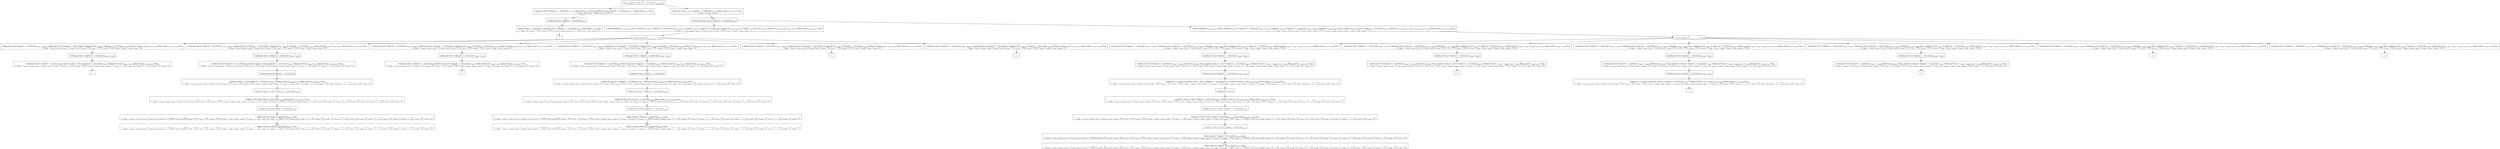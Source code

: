 digraph {
    graph [rankdir=TB
          ,bgcolor=transparent];
    node [shape=box
         ,fillcolor=white
         ,style=filled];
    0 [label=<O <BR/> Memo check (C Triple [0 : 1 : [2] [3] []]) v<SUB>1083</SUB> Trueo>];
    1 [label=<C <BR/> Unfold get One (C Triple [0 : 1 : [2] [3] []]) v<SUB>1111</SUB>, Unfold isNil v<SUB>1111</SUB> Trueo, Unfold get Two (C Triple [0 : 1 : [2] [3] []]) v<SUB>1112</SUB>, Unfold isNil v<SUB>1112</SUB> Trueo <BR/>  [ v<SUB>1083</SUB> &rarr; [], v<SUB>1109</SUB> &rarr; Trueo, v<SUB>1110</SUB> &rarr; Trueo ] >];
    2 [label=<C <BR/> Unfold one_step v<SUB>1113</SUB> (C Triple [0 : 1 : [2] [3] []]) v<SUB>1115</SUB>, Memo check v<SUB>1115</SUB> v<SUB>1114</SUB> Trueo <BR/>  [ v<SUB>1083</SUB> &rarr; v<SUB>1113</SUB> : v<SUB>1114</SUB> ] >];
    3 [label=<O <BR/> Unfold get One (C Triple [0 : 1 : [2] [3] []]) v<SUB>1111</SUB>>];
    4 [label=<C <BR/> Unfold isNil (0 : 1 : [2]) Trueo, Unfold get Two (C Triple [0 : 1 : [2] [3] []]) v<SUB>1112</SUB>, Unfold isNil v<SUB>1112</SUB> Trueo <BR/>  [ v<SUB>1083</SUB> &rarr; [], v<SUB>1109</SUB> &rarr; Trueo, v<SUB>1110</SUB> &rarr; Trueo, v<SUB>1111</SUB> &rarr; v<SUB>1116</SUB>, v<SUB>1116</SUB> &rarr; 0 : 1 : [2], v<SUB>1117</SUB> &rarr; [3], v<SUB>1118</SUB> &rarr; [] ] >];
    5 [label=<_|_>];
    6 [label=<O <BR/> Unfold one_step v<SUB>1113</SUB> (C Triple [0 : 1 : [2] [3] []]) v<SUB>1115</SUB>>];
    7 [label=<C <BR/> Unfold notEqStick v<SUB>1116</SUB> v<SUB>1117</SUB> Trueo, Unfold get v<SUB>1116</SUB> (C Triple [0 : 1 : [2] [3] []]) (v<SUB>1120</SUB> : v<SUB>1121</SUB>), Unfold get v<SUB>1117</SUB> (C Triple [0 : 1 : [2] [3] []]) [], Unfold set v<SUB>1116</SUB> v<SUB>1121</SUB> (C Triple [0 : 1 : [2] [3] []]) v<SUB>1123</SUB>, Unfold set v<SUB>1117</SUB> [v<SUB>1120</SUB>] v<SUB>1123</SUB> v<SUB>1115</SUB>, Memo check v<SUB>1115</SUB> v<SUB>1114</SUB> Trueo <BR/>  [ v<SUB>1083</SUB> &rarr; v<SUB>1113</SUB> : v<SUB>1114</SUB>, v<SUB>1113</SUB> &rarr; (v<SUB>1116</SUB>, v<SUB>1117</SUB>), v<SUB>1118</SUB> &rarr; Trueo, v<SUB>1119</SUB> &rarr; v<SUB>1120</SUB> : v<SUB>1121</SUB>, v<SUB>1122</SUB> &rarr; [] ] >];
    8 [label=<C <BR/> Unfold notEqStick v<SUB>1116</SUB> v<SUB>1117</SUB> Trueo, Unfold get v<SUB>1116</SUB> (C Triple [0 : 1 : [2] [3] []]) (v<SUB>1120</SUB> : v<SUB>1121</SUB>), Unfold get v<SUB>1117</SUB> (C Triple [0 : 1 : [2] [3] []]) (v<SUB>1124</SUB> : v<SUB>1125</SUB>), Unfold less v<SUB>1120</SUB> v<SUB>1124</SUB> Trueo, Unfold set v<SUB>1116</SUB> v<SUB>1121</SUB> (C Triple [0 : 1 : [2] [3] []]) v<SUB>1127</SUB>, Unfold set v<SUB>1117</SUB> (v<SUB>1120</SUB> : v<SUB>1124</SUB> : v<SUB>1125</SUB>) v<SUB>1127</SUB> v<SUB>1115</SUB>, Memo check v<SUB>1115</SUB> v<SUB>1114</SUB> Trueo <BR/>  [ v<SUB>1083</SUB> &rarr; v<SUB>1113</SUB> : v<SUB>1114</SUB>, v<SUB>1113</SUB> &rarr; (v<SUB>1116</SUB>, v<SUB>1117</SUB>), v<SUB>1118</SUB> &rarr; Trueo, v<SUB>1119</SUB> &rarr; v<SUB>1120</SUB> : v<SUB>1121</SUB>, v<SUB>1122</SUB> &rarr; v<SUB>1124</SUB> : v<SUB>1125</SUB>, v<SUB>1126</SUB> &rarr; Trueo ] >];
    9 [label=<O <BR/> Unfold notEqStick v<SUB>1116</SUB> v<SUB>1117</SUB> Trueo>];
    10 [label=<C <BR/> Unfold get One (C Triple [0 : 1 : [2] [3] []]) (v<SUB>1120</SUB> : v<SUB>1121</SUB>), Unfold get Two (C Triple [0 : 1 : [2] [3] []]) [], Unfold set One v<SUB>1121</SUB> (C Triple [0 : 1 : [2] [3] []]) v<SUB>1123</SUB>, Unfold set Two [v<SUB>1120</SUB>] v<SUB>1123</SUB> v<SUB>1115</SUB>, Memo check v<SUB>1115</SUB> v<SUB>1114</SUB> Trueo <BR/>  [ v<SUB>1083</SUB> &rarr; v<SUB>1113</SUB> : v<SUB>1114</SUB>, v<SUB>1113</SUB> &rarr; (v<SUB>1116</SUB>, v<SUB>1117</SUB>), v<SUB>1116</SUB> &rarr; One, v<SUB>1117</SUB> &rarr; Two, v<SUB>1118</SUB> &rarr; Trueo, v<SUB>1119</SUB> &rarr; v<SUB>1120</SUB> : v<SUB>1121</SUB>, v<SUB>1122</SUB> &rarr; [] ] >];
    11 [label=<C <BR/> Unfold get One (C Triple [0 : 1 : [2] [3] []]) (v<SUB>1120</SUB> : v<SUB>1121</SUB>), Unfold get Thr (C Triple [0 : 1 : [2] [3] []]) [], Unfold set One v<SUB>1121</SUB> (C Triple [0 : 1 : [2] [3] []]) v<SUB>1123</SUB>, Unfold set Thr [v<SUB>1120</SUB>] v<SUB>1123</SUB> v<SUB>1115</SUB>, Memo check v<SUB>1115</SUB> v<SUB>1114</SUB> Trueo <BR/>  [ v<SUB>1083</SUB> &rarr; v<SUB>1113</SUB> : v<SUB>1114</SUB>, v<SUB>1113</SUB> &rarr; (v<SUB>1116</SUB>, v<SUB>1117</SUB>), v<SUB>1116</SUB> &rarr; One, v<SUB>1117</SUB> &rarr; Thr, v<SUB>1118</SUB> &rarr; Trueo, v<SUB>1119</SUB> &rarr; v<SUB>1120</SUB> : v<SUB>1121</SUB>, v<SUB>1122</SUB> &rarr; [] ] >];
    12 [label=<C <BR/> Unfold get Two (C Triple [0 : 1 : [2] [3] []]) (v<SUB>1120</SUB> : v<SUB>1121</SUB>), Unfold get One (C Triple [0 : 1 : [2] [3] []]) [], Unfold set Two v<SUB>1121</SUB> (C Triple [0 : 1 : [2] [3] []]) v<SUB>1123</SUB>, Unfold set One [v<SUB>1120</SUB>] v<SUB>1123</SUB> v<SUB>1115</SUB>, Memo check v<SUB>1115</SUB> v<SUB>1114</SUB> Trueo <BR/>  [ v<SUB>1083</SUB> &rarr; v<SUB>1113</SUB> : v<SUB>1114</SUB>, v<SUB>1113</SUB> &rarr; (v<SUB>1116</SUB>, v<SUB>1117</SUB>), v<SUB>1116</SUB> &rarr; Two, v<SUB>1117</SUB> &rarr; One, v<SUB>1118</SUB> &rarr; Trueo, v<SUB>1119</SUB> &rarr; v<SUB>1120</SUB> : v<SUB>1121</SUB>, v<SUB>1122</SUB> &rarr; [] ] >];
    13 [label=<C <BR/> Unfold get Two (C Triple [0 : 1 : [2] [3] []]) (v<SUB>1120</SUB> : v<SUB>1121</SUB>), Unfold get Thr (C Triple [0 : 1 : [2] [3] []]) [], Unfold set Two v<SUB>1121</SUB> (C Triple [0 : 1 : [2] [3] []]) v<SUB>1123</SUB>, Unfold set Thr [v<SUB>1120</SUB>] v<SUB>1123</SUB> v<SUB>1115</SUB>, Memo check v<SUB>1115</SUB> v<SUB>1114</SUB> Trueo <BR/>  [ v<SUB>1083</SUB> &rarr; v<SUB>1113</SUB> : v<SUB>1114</SUB>, v<SUB>1113</SUB> &rarr; (v<SUB>1116</SUB>, v<SUB>1117</SUB>), v<SUB>1116</SUB> &rarr; Two, v<SUB>1117</SUB> &rarr; Thr, v<SUB>1118</SUB> &rarr; Trueo, v<SUB>1119</SUB> &rarr; v<SUB>1120</SUB> : v<SUB>1121</SUB>, v<SUB>1122</SUB> &rarr; [] ] >];
    14 [label=<C <BR/> Unfold get Thr (C Triple [0 : 1 : [2] [3] []]) (v<SUB>1120</SUB> : v<SUB>1121</SUB>), Unfold get One (C Triple [0 : 1 : [2] [3] []]) [], Unfold set Thr v<SUB>1121</SUB> (C Triple [0 : 1 : [2] [3] []]) v<SUB>1123</SUB>, Unfold set One [v<SUB>1120</SUB>] v<SUB>1123</SUB> v<SUB>1115</SUB>, Memo check v<SUB>1115</SUB> v<SUB>1114</SUB> Trueo <BR/>  [ v<SUB>1083</SUB> &rarr; v<SUB>1113</SUB> : v<SUB>1114</SUB>, v<SUB>1113</SUB> &rarr; (v<SUB>1116</SUB>, v<SUB>1117</SUB>), v<SUB>1116</SUB> &rarr; Thr, v<SUB>1117</SUB> &rarr; One, v<SUB>1118</SUB> &rarr; Trueo, v<SUB>1119</SUB> &rarr; v<SUB>1120</SUB> : v<SUB>1121</SUB>, v<SUB>1122</SUB> &rarr; [] ] >];
    15 [label=<C <BR/> Unfold get Thr (C Triple [0 : 1 : [2] [3] []]) (v<SUB>1120</SUB> : v<SUB>1121</SUB>), Unfold get Two (C Triple [0 : 1 : [2] [3] []]) [], Unfold set Thr v<SUB>1121</SUB> (C Triple [0 : 1 : [2] [3] []]) v<SUB>1123</SUB>, Unfold set Two [v<SUB>1120</SUB>] v<SUB>1123</SUB> v<SUB>1115</SUB>, Memo check v<SUB>1115</SUB> v<SUB>1114</SUB> Trueo <BR/>  [ v<SUB>1083</SUB> &rarr; v<SUB>1113</SUB> : v<SUB>1114</SUB>, v<SUB>1113</SUB> &rarr; (v<SUB>1116</SUB>, v<SUB>1117</SUB>), v<SUB>1116</SUB> &rarr; Thr, v<SUB>1117</SUB> &rarr; Two, v<SUB>1118</SUB> &rarr; Trueo, v<SUB>1119</SUB> &rarr; v<SUB>1120</SUB> : v<SUB>1121</SUB>, v<SUB>1122</SUB> &rarr; [] ] >];
    16 [label=<O <BR/> Unfold get One (C Triple [0 : 1 : [2] [3] []]) (v<SUB>1120</SUB> : v<SUB>1121</SUB>)>];
    17 [label=<C <BR/> Unfold get Two (C Triple [0 : 1 : [2] [3] []]) [], Unfold set One (1 : [2]) (C Triple [0 : 1 : [2] [3] []]) v<SUB>1123</SUB>, Unfold set Two [0] v<SUB>1123</SUB> v<SUB>1115</SUB>, Memo check v<SUB>1115</SUB> v<SUB>1114</SUB> Trueo <BR/>  [ v<SUB>1083</SUB> &rarr; v<SUB>1113</SUB> : v<SUB>1114</SUB>, v<SUB>1113</SUB> &rarr; (v<SUB>1116</SUB>, v<SUB>1117</SUB>), v<SUB>1116</SUB> &rarr; One, v<SUB>1117</SUB> &rarr; Two, v<SUB>1118</SUB> &rarr; Trueo, v<SUB>1119</SUB> &rarr; v<SUB>1120</SUB> : v<SUB>1121</SUB>, v<SUB>1120</SUB> &rarr; 0, v<SUB>1121</SUB> &rarr; 1 : [2], v<SUB>1122</SUB> &rarr; [], v<SUB>1128</SUB> &rarr; 0 : 1 : [2], v<SUB>1129</SUB> &rarr; [3], v<SUB>1130</SUB> &rarr; [] ] >];
    18 [label=<_|_>];
    19 [label=<O <BR/> Unfold get One (C Triple [0 : 1 : [2] [3] []]) (v<SUB>1120</SUB> : v<SUB>1121</SUB>)>];
    20 [label=<C <BR/> Unfold get Thr (C Triple [0 : 1 : [2] [3] []]) [], Unfold set One (1 : [2]) (C Triple [0 : 1 : [2] [3] []]) v<SUB>1123</SUB>, Unfold set Thr [0] v<SUB>1123</SUB> v<SUB>1115</SUB>, Memo check v<SUB>1115</SUB> v<SUB>1114</SUB> Trueo <BR/>  [ v<SUB>1083</SUB> &rarr; v<SUB>1113</SUB> : v<SUB>1114</SUB>, v<SUB>1113</SUB> &rarr; (v<SUB>1116</SUB>, v<SUB>1117</SUB>), v<SUB>1116</SUB> &rarr; One, v<SUB>1117</SUB> &rarr; Thr, v<SUB>1118</SUB> &rarr; Trueo, v<SUB>1119</SUB> &rarr; v<SUB>1120</SUB> : v<SUB>1121</SUB>, v<SUB>1120</SUB> &rarr; 0, v<SUB>1121</SUB> &rarr; 1 : [2], v<SUB>1122</SUB> &rarr; [], v<SUB>1128</SUB> &rarr; 0 : 1 : [2], v<SUB>1129</SUB> &rarr; [3], v<SUB>1130</SUB> &rarr; [] ] >];
    21 [label=<O <BR/> Unfold get Thr (C Triple [0 : 1 : [2] [3] []]) []>];
    22 [label=<C <BR/> Unfold set One (1 : [2]) (C Triple [0 : 1 : [2] [3] []]) v<SUB>1123</SUB>, Unfold set Thr [0] v<SUB>1123</SUB> v<SUB>1115</SUB>, Memo check v<SUB>1115</SUB> v<SUB>1114</SUB> Trueo <BR/>  [ v<SUB>1083</SUB> &rarr; v<SUB>1113</SUB> : v<SUB>1114</SUB>, v<SUB>1113</SUB> &rarr; (v<SUB>1116</SUB>, v<SUB>1117</SUB>), v<SUB>1116</SUB> &rarr; One, v<SUB>1117</SUB> &rarr; Thr, v<SUB>1118</SUB> &rarr; Trueo, v<SUB>1119</SUB> &rarr; v<SUB>1120</SUB> : v<SUB>1121</SUB>, v<SUB>1120</SUB> &rarr; 0, v<SUB>1121</SUB> &rarr; 1 : [2], v<SUB>1122</SUB> &rarr; [], v<SUB>1128</SUB> &rarr; 0 : 1 : [2], v<SUB>1129</SUB> &rarr; [3], v<SUB>1130</SUB> &rarr; [], v<SUB>1131</SUB> &rarr; 0 : 1 : [2], v<SUB>1132</SUB> &rarr; [3], v<SUB>1133</SUB> &rarr; [] ] >];
    23 [label=<O <BR/> Unfold set One (1 : [2]) (C Triple [0 : 1 : [2] [3] []]) v<SUB>1123</SUB>>];
    24 [label=<C <BR/> Unfold set Thr [0] (C Triple [1 : [2] [3] []]) v<SUB>1115</SUB>, Memo check v<SUB>1115</SUB> v<SUB>1114</SUB> Trueo <BR/>  [ v<SUB>1083</SUB> &rarr; v<SUB>1113</SUB> : v<SUB>1114</SUB>, v<SUB>1113</SUB> &rarr; (v<SUB>1116</SUB>, v<SUB>1117</SUB>), v<SUB>1116</SUB> &rarr; One, v<SUB>1117</SUB> &rarr; Thr, v<SUB>1118</SUB> &rarr; Trueo, v<SUB>1119</SUB> &rarr; v<SUB>1120</SUB> : v<SUB>1121</SUB>, v<SUB>1120</SUB> &rarr; 0, v<SUB>1121</SUB> &rarr; 1 : [2], v<SUB>1122</SUB> &rarr; [], v<SUB>1123</SUB> &rarr; C Triple [1 : [2] v<SUB>1135</SUB> v<SUB>1136</SUB>], v<SUB>1128</SUB> &rarr; 0 : 1 : [2], v<SUB>1129</SUB> &rarr; [3], v<SUB>1130</SUB> &rarr; [], v<SUB>1131</SUB> &rarr; 0 : 1 : [2], v<SUB>1132</SUB> &rarr; [3], v<SUB>1133</SUB> &rarr; [], v<SUB>1134</SUB> &rarr; 0 : 1 : [2], v<SUB>1135</SUB> &rarr; [3], v<SUB>1136</SUB> &rarr; [] ] >];
    25 [label=<O <BR/> Unfold set Thr [0] (C Triple [1 : [2] [3] []]) v<SUB>1115</SUB>>];
    26 [label=<C <BR/> Memo check (C Triple [1 : [2] [3] [0]]) v<SUB>1114</SUB> Trueo <BR/>  [ v<SUB>1083</SUB> &rarr; v<SUB>1113</SUB> : v<SUB>1114</SUB>, v<SUB>1113</SUB> &rarr; (v<SUB>1116</SUB>, v<SUB>1117</SUB>), v<SUB>1115</SUB> &rarr; C Triple [v<SUB>1137</SUB> v<SUB>1138</SUB> [0]], v<SUB>1116</SUB> &rarr; One, v<SUB>1117</SUB> &rarr; Thr, v<SUB>1118</SUB> &rarr; Trueo, v<SUB>1119</SUB> &rarr; v<SUB>1120</SUB> : v<SUB>1121</SUB>, v<SUB>1120</SUB> &rarr; 0, v<SUB>1121</SUB> &rarr; 1 : [2], v<SUB>1122</SUB> &rarr; [], v<SUB>1123</SUB> &rarr; C Triple [1 : [2] v<SUB>1135</SUB> v<SUB>1136</SUB>], v<SUB>1128</SUB> &rarr; 0 : 1 : [2], v<SUB>1129</SUB> &rarr; [3], v<SUB>1130</SUB> &rarr; [], v<SUB>1131</SUB> &rarr; 0 : 1 : [2], v<SUB>1132</SUB> &rarr; [3], v<SUB>1133</SUB> &rarr; [], v<SUB>1134</SUB> &rarr; 0 : 1 : [2], v<SUB>1135</SUB> &rarr; [3], v<SUB>1136</SUB> &rarr; [], v<SUB>1137</SUB> &rarr; 1 : [2], v<SUB>1138</SUB> &rarr; [3], v<SUB>1139</SUB> &rarr; [] ] >];
    27 [label=<Leaf <BR/> Memo check (C Triple [1 : [2] [3] [0]]) v<SUB>1114</SUB> Trueo <BR/>  [ v<SUB>1083</SUB> &rarr; v<SUB>1113</SUB> : v<SUB>1114</SUB>, v<SUB>1113</SUB> &rarr; (v<SUB>1116</SUB>, v<SUB>1117</SUB>), v<SUB>1115</SUB> &rarr; C Triple [v<SUB>1137</SUB> v<SUB>1138</SUB> [0]], v<SUB>1116</SUB> &rarr; One, v<SUB>1117</SUB> &rarr; Thr, v<SUB>1118</SUB> &rarr; Trueo, v<SUB>1119</SUB> &rarr; v<SUB>1120</SUB> : v<SUB>1121</SUB>, v<SUB>1120</SUB> &rarr; 0, v<SUB>1121</SUB> &rarr; 1 : [2], v<SUB>1122</SUB> &rarr; [], v<SUB>1123</SUB> &rarr; C Triple [1 : [2] v<SUB>1135</SUB> v<SUB>1136</SUB>], v<SUB>1128</SUB> &rarr; 0 : 1 : [2], v<SUB>1129</SUB> &rarr; [3], v<SUB>1130</SUB> &rarr; [], v<SUB>1131</SUB> &rarr; 0 : 1 : [2], v<SUB>1132</SUB> &rarr; [3], v<SUB>1133</SUB> &rarr; [], v<SUB>1134</SUB> &rarr; 0 : 1 : [2], v<SUB>1135</SUB> &rarr; [3], v<SUB>1136</SUB> &rarr; [], v<SUB>1137</SUB> &rarr; 1 : [2], v<SUB>1138</SUB> &rarr; [3], v<SUB>1139</SUB> &rarr; [] ] >];
    28 [label=<O <BR/> Unfold get Two (C Triple [0 : 1 : [2] [3] []]) (v<SUB>1120</SUB> : v<SUB>1121</SUB>)>];
    29 [label=<C <BR/> Unfold get One (C Triple [0 : 1 : [2] [3] []]) [], Unfold set Two [] (C Triple [0 : 1 : [2] [3] []]) v<SUB>1123</SUB>, Unfold set One [3] v<SUB>1123</SUB> v<SUB>1115</SUB>, Memo check v<SUB>1115</SUB> v<SUB>1114</SUB> Trueo <BR/>  [ v<SUB>1083</SUB> &rarr; v<SUB>1113</SUB> : v<SUB>1114</SUB>, v<SUB>1113</SUB> &rarr; (v<SUB>1116</SUB>, v<SUB>1117</SUB>), v<SUB>1116</SUB> &rarr; Two, v<SUB>1117</SUB> &rarr; One, v<SUB>1118</SUB> &rarr; Trueo, v<SUB>1119</SUB> &rarr; v<SUB>1120</SUB> : v<SUB>1121</SUB>, v<SUB>1120</SUB> &rarr; 3, v<SUB>1121</SUB> &rarr; [], v<SUB>1122</SUB> &rarr; [], v<SUB>1128</SUB> &rarr; 0 : 1 : [2], v<SUB>1129</SUB> &rarr; [3], v<SUB>1130</SUB> &rarr; [] ] >];
    30 [label=<_|_>];
    31 [label=<O <BR/> Unfold get Two (C Triple [0 : 1 : [2] [3] []]) (v<SUB>1120</SUB> : v<SUB>1121</SUB>)>];
    32 [label=<C <BR/> Unfold get Thr (C Triple [0 : 1 : [2] [3] []]) [], Unfold set Two [] (C Triple [0 : 1 : [2] [3] []]) v<SUB>1123</SUB>, Unfold set Thr [3] v<SUB>1123</SUB> v<SUB>1115</SUB>, Memo check v<SUB>1115</SUB> v<SUB>1114</SUB> Trueo <BR/>  [ v<SUB>1083</SUB> &rarr; v<SUB>1113</SUB> : v<SUB>1114</SUB>, v<SUB>1113</SUB> &rarr; (v<SUB>1116</SUB>, v<SUB>1117</SUB>), v<SUB>1116</SUB> &rarr; Two, v<SUB>1117</SUB> &rarr; Thr, v<SUB>1118</SUB> &rarr; Trueo, v<SUB>1119</SUB> &rarr; v<SUB>1120</SUB> : v<SUB>1121</SUB>, v<SUB>1120</SUB> &rarr; 3, v<SUB>1121</SUB> &rarr; [], v<SUB>1122</SUB> &rarr; [], v<SUB>1128</SUB> &rarr; 0 : 1 : [2], v<SUB>1129</SUB> &rarr; [3], v<SUB>1130</SUB> &rarr; [] ] >];
    33 [label=<O <BR/> Unfold get Thr (C Triple [0 : 1 : [2] [3] []]) []>];
    34 [label=<C <BR/> Unfold set Two [] (C Triple [0 : 1 : [2] [3] []]) v<SUB>1123</SUB>, Unfold set Thr [3] v<SUB>1123</SUB> v<SUB>1115</SUB>, Memo check v<SUB>1115</SUB> v<SUB>1114</SUB> Trueo <BR/>  [ v<SUB>1083</SUB> &rarr; v<SUB>1113</SUB> : v<SUB>1114</SUB>, v<SUB>1113</SUB> &rarr; (v<SUB>1116</SUB>, v<SUB>1117</SUB>), v<SUB>1116</SUB> &rarr; Two, v<SUB>1117</SUB> &rarr; Thr, v<SUB>1118</SUB> &rarr; Trueo, v<SUB>1119</SUB> &rarr; v<SUB>1120</SUB> : v<SUB>1121</SUB>, v<SUB>1120</SUB> &rarr; 3, v<SUB>1121</SUB> &rarr; [], v<SUB>1122</SUB> &rarr; [], v<SUB>1128</SUB> &rarr; 0 : 1 : [2], v<SUB>1129</SUB> &rarr; [3], v<SUB>1130</SUB> &rarr; [], v<SUB>1131</SUB> &rarr; 0 : 1 : [2], v<SUB>1132</SUB> &rarr; [3], v<SUB>1133</SUB> &rarr; [] ] >];
    35 [label=<O <BR/> Unfold set Two [] (C Triple [0 : 1 : [2] [3] []]) v<SUB>1123</SUB>>];
    36 [label=<C <BR/> Unfold set Thr [3] (C Triple [0 : 1 : [2] [] []]) v<SUB>1115</SUB>, Memo check v<SUB>1115</SUB> v<SUB>1114</SUB> Trueo <BR/>  [ v<SUB>1083</SUB> &rarr; v<SUB>1113</SUB> : v<SUB>1114</SUB>, v<SUB>1113</SUB> &rarr; (v<SUB>1116</SUB>, v<SUB>1117</SUB>), v<SUB>1116</SUB> &rarr; Two, v<SUB>1117</SUB> &rarr; Thr, v<SUB>1118</SUB> &rarr; Trueo, v<SUB>1119</SUB> &rarr; v<SUB>1120</SUB> : v<SUB>1121</SUB>, v<SUB>1120</SUB> &rarr; 3, v<SUB>1121</SUB> &rarr; [], v<SUB>1122</SUB> &rarr; [], v<SUB>1123</SUB> &rarr; C Triple [v<SUB>1134</SUB> [] v<SUB>1136</SUB>], v<SUB>1128</SUB> &rarr; 0 : 1 : [2], v<SUB>1129</SUB> &rarr; [3], v<SUB>1130</SUB> &rarr; [], v<SUB>1131</SUB> &rarr; 0 : 1 : [2], v<SUB>1132</SUB> &rarr; [3], v<SUB>1133</SUB> &rarr; [], v<SUB>1134</SUB> &rarr; 0 : 1 : [2], v<SUB>1135</SUB> &rarr; [3], v<SUB>1136</SUB> &rarr; [] ] >];
    37 [label=<O <BR/> Unfold set Thr [3] (C Triple [0 : 1 : [2] [] []]) v<SUB>1115</SUB>>];
    38 [label=<C <BR/> Memo check (C Triple [0 : 1 : [2] [] [3]]) v<SUB>1114</SUB> Trueo <BR/>  [ v<SUB>1083</SUB> &rarr; v<SUB>1113</SUB> : v<SUB>1114</SUB>, v<SUB>1113</SUB> &rarr; (v<SUB>1116</SUB>, v<SUB>1117</SUB>), v<SUB>1115</SUB> &rarr; C Triple [v<SUB>1137</SUB> v<SUB>1138</SUB> [3]], v<SUB>1116</SUB> &rarr; Two, v<SUB>1117</SUB> &rarr; Thr, v<SUB>1118</SUB> &rarr; Trueo, v<SUB>1119</SUB> &rarr; v<SUB>1120</SUB> : v<SUB>1121</SUB>, v<SUB>1120</SUB> &rarr; 3, v<SUB>1121</SUB> &rarr; [], v<SUB>1122</SUB> &rarr; [], v<SUB>1123</SUB> &rarr; C Triple [v<SUB>1134</SUB> [] v<SUB>1136</SUB>], v<SUB>1128</SUB> &rarr; 0 : 1 : [2], v<SUB>1129</SUB> &rarr; [3], v<SUB>1130</SUB> &rarr; [], v<SUB>1131</SUB> &rarr; 0 : 1 : [2], v<SUB>1132</SUB> &rarr; [3], v<SUB>1133</SUB> &rarr; [], v<SUB>1134</SUB> &rarr; 0 : 1 : [2], v<SUB>1135</SUB> &rarr; [3], v<SUB>1136</SUB> &rarr; [], v<SUB>1137</SUB> &rarr; 0 : 1 : [2], v<SUB>1138</SUB> &rarr; [], v<SUB>1139</SUB> &rarr; [] ] >];
    39 [label=<Leaf <BR/> Memo check (C Triple [0 : 1 : [2] [] [3]]) v<SUB>1114</SUB> Trueo <BR/>  [ v<SUB>1083</SUB> &rarr; v<SUB>1113</SUB> : v<SUB>1114</SUB>, v<SUB>1113</SUB> &rarr; (v<SUB>1116</SUB>, v<SUB>1117</SUB>), v<SUB>1115</SUB> &rarr; C Triple [v<SUB>1137</SUB> v<SUB>1138</SUB> [3]], v<SUB>1116</SUB> &rarr; Two, v<SUB>1117</SUB> &rarr; Thr, v<SUB>1118</SUB> &rarr; Trueo, v<SUB>1119</SUB> &rarr; v<SUB>1120</SUB> : v<SUB>1121</SUB>, v<SUB>1120</SUB> &rarr; 3, v<SUB>1121</SUB> &rarr; [], v<SUB>1122</SUB> &rarr; [], v<SUB>1123</SUB> &rarr; C Triple [v<SUB>1134</SUB> [] v<SUB>1136</SUB>], v<SUB>1128</SUB> &rarr; 0 : 1 : [2], v<SUB>1129</SUB> &rarr; [3], v<SUB>1130</SUB> &rarr; [], v<SUB>1131</SUB> &rarr; 0 : 1 : [2], v<SUB>1132</SUB> &rarr; [3], v<SUB>1133</SUB> &rarr; [], v<SUB>1134</SUB> &rarr; 0 : 1 : [2], v<SUB>1135</SUB> &rarr; [3], v<SUB>1136</SUB> &rarr; [], v<SUB>1137</SUB> &rarr; 0 : 1 : [2], v<SUB>1138</SUB> &rarr; [], v<SUB>1139</SUB> &rarr; [] ] >];
    40 [label=<_|_>];
    41 [label=<_|_>];
    42 [label=<O <BR/> Unfold notEqStick v<SUB>1116</SUB> v<SUB>1117</SUB> Trueo>];
    43 [label=<C <BR/> Unfold get One (C Triple [0 : 1 : [2] [3] []]) (v<SUB>1120</SUB> : v<SUB>1121</SUB>), Unfold get Two (C Triple [0 : 1 : [2] [3] []]) (v<SUB>1124</SUB> : v<SUB>1125</SUB>), Unfold less v<SUB>1120</SUB> v<SUB>1124</SUB> Trueo, Unfold set One v<SUB>1121</SUB> (C Triple [0 : 1 : [2] [3] []]) v<SUB>1127</SUB>, Unfold set Two (v<SUB>1120</SUB> : v<SUB>1124</SUB> : v<SUB>1125</SUB>) v<SUB>1127</SUB> v<SUB>1115</SUB>, Memo check v<SUB>1115</SUB> v<SUB>1114</SUB> Trueo <BR/>  [ v<SUB>1083</SUB> &rarr; v<SUB>1113</SUB> : v<SUB>1114</SUB>, v<SUB>1113</SUB> &rarr; (v<SUB>1116</SUB>, v<SUB>1117</SUB>), v<SUB>1116</SUB> &rarr; One, v<SUB>1117</SUB> &rarr; Two, v<SUB>1118</SUB> &rarr; Trueo, v<SUB>1119</SUB> &rarr; v<SUB>1120</SUB> : v<SUB>1121</SUB>, v<SUB>1122</SUB> &rarr; v<SUB>1124</SUB> : v<SUB>1125</SUB>, v<SUB>1126</SUB> &rarr; Trueo ] >];
    44 [label=<C <BR/> Unfold get One (C Triple [0 : 1 : [2] [3] []]) (v<SUB>1120</SUB> : v<SUB>1121</SUB>), Unfold get Thr (C Triple [0 : 1 : [2] [3] []]) (v<SUB>1124</SUB> : v<SUB>1125</SUB>), Unfold less v<SUB>1120</SUB> v<SUB>1124</SUB> Trueo, Unfold set One v<SUB>1121</SUB> (C Triple [0 : 1 : [2] [3] []]) v<SUB>1127</SUB>, Unfold set Thr (v<SUB>1120</SUB> : v<SUB>1124</SUB> : v<SUB>1125</SUB>) v<SUB>1127</SUB> v<SUB>1115</SUB>, Memo check v<SUB>1115</SUB> v<SUB>1114</SUB> Trueo <BR/>  [ v<SUB>1083</SUB> &rarr; v<SUB>1113</SUB> : v<SUB>1114</SUB>, v<SUB>1113</SUB> &rarr; (v<SUB>1116</SUB>, v<SUB>1117</SUB>), v<SUB>1116</SUB> &rarr; One, v<SUB>1117</SUB> &rarr; Thr, v<SUB>1118</SUB> &rarr; Trueo, v<SUB>1119</SUB> &rarr; v<SUB>1120</SUB> : v<SUB>1121</SUB>, v<SUB>1122</SUB> &rarr; v<SUB>1124</SUB> : v<SUB>1125</SUB>, v<SUB>1126</SUB> &rarr; Trueo ] >];
    45 [label=<C <BR/> Unfold get Two (C Triple [0 : 1 : [2] [3] []]) (v<SUB>1120</SUB> : v<SUB>1121</SUB>), Unfold get One (C Triple [0 : 1 : [2] [3] []]) (v<SUB>1124</SUB> : v<SUB>1125</SUB>), Unfold less v<SUB>1120</SUB> v<SUB>1124</SUB> Trueo, Unfold set Two v<SUB>1121</SUB> (C Triple [0 : 1 : [2] [3] []]) v<SUB>1127</SUB>, Unfold set One (v<SUB>1120</SUB> : v<SUB>1124</SUB> : v<SUB>1125</SUB>) v<SUB>1127</SUB> v<SUB>1115</SUB>, Memo check v<SUB>1115</SUB> v<SUB>1114</SUB> Trueo <BR/>  [ v<SUB>1083</SUB> &rarr; v<SUB>1113</SUB> : v<SUB>1114</SUB>, v<SUB>1113</SUB> &rarr; (v<SUB>1116</SUB>, v<SUB>1117</SUB>), v<SUB>1116</SUB> &rarr; Two, v<SUB>1117</SUB> &rarr; One, v<SUB>1118</SUB> &rarr; Trueo, v<SUB>1119</SUB> &rarr; v<SUB>1120</SUB> : v<SUB>1121</SUB>, v<SUB>1122</SUB> &rarr; v<SUB>1124</SUB> : v<SUB>1125</SUB>, v<SUB>1126</SUB> &rarr; Trueo ] >];
    46 [label=<C <BR/> Unfold get Two (C Triple [0 : 1 : [2] [3] []]) (v<SUB>1120</SUB> : v<SUB>1121</SUB>), Unfold get Thr (C Triple [0 : 1 : [2] [3] []]) (v<SUB>1124</SUB> : v<SUB>1125</SUB>), Unfold less v<SUB>1120</SUB> v<SUB>1124</SUB> Trueo, Unfold set Two v<SUB>1121</SUB> (C Triple [0 : 1 : [2] [3] []]) v<SUB>1127</SUB>, Unfold set Thr (v<SUB>1120</SUB> : v<SUB>1124</SUB> : v<SUB>1125</SUB>) v<SUB>1127</SUB> v<SUB>1115</SUB>, Memo check v<SUB>1115</SUB> v<SUB>1114</SUB> Trueo <BR/>  [ v<SUB>1083</SUB> &rarr; v<SUB>1113</SUB> : v<SUB>1114</SUB>, v<SUB>1113</SUB> &rarr; (v<SUB>1116</SUB>, v<SUB>1117</SUB>), v<SUB>1116</SUB> &rarr; Two, v<SUB>1117</SUB> &rarr; Thr, v<SUB>1118</SUB> &rarr; Trueo, v<SUB>1119</SUB> &rarr; v<SUB>1120</SUB> : v<SUB>1121</SUB>, v<SUB>1122</SUB> &rarr; v<SUB>1124</SUB> : v<SUB>1125</SUB>, v<SUB>1126</SUB> &rarr; Trueo ] >];
    47 [label=<C <BR/> Unfold get Thr (C Triple [0 : 1 : [2] [3] []]) (v<SUB>1120</SUB> : v<SUB>1121</SUB>), Unfold get One (C Triple [0 : 1 : [2] [3] []]) (v<SUB>1124</SUB> : v<SUB>1125</SUB>), Unfold less v<SUB>1120</SUB> v<SUB>1124</SUB> Trueo, Unfold set Thr v<SUB>1121</SUB> (C Triple [0 : 1 : [2] [3] []]) v<SUB>1127</SUB>, Unfold set One (v<SUB>1120</SUB> : v<SUB>1124</SUB> : v<SUB>1125</SUB>) v<SUB>1127</SUB> v<SUB>1115</SUB>, Memo check v<SUB>1115</SUB> v<SUB>1114</SUB> Trueo <BR/>  [ v<SUB>1083</SUB> &rarr; v<SUB>1113</SUB> : v<SUB>1114</SUB>, v<SUB>1113</SUB> &rarr; (v<SUB>1116</SUB>, v<SUB>1117</SUB>), v<SUB>1116</SUB> &rarr; Thr, v<SUB>1117</SUB> &rarr; One, v<SUB>1118</SUB> &rarr; Trueo, v<SUB>1119</SUB> &rarr; v<SUB>1120</SUB> : v<SUB>1121</SUB>, v<SUB>1122</SUB> &rarr; v<SUB>1124</SUB> : v<SUB>1125</SUB>, v<SUB>1126</SUB> &rarr; Trueo ] >];
    48 [label=<C <BR/> Unfold get Thr (C Triple [0 : 1 : [2] [3] []]) (v<SUB>1120</SUB> : v<SUB>1121</SUB>), Unfold get Two (C Triple [0 : 1 : [2] [3] []]) (v<SUB>1124</SUB> : v<SUB>1125</SUB>), Unfold less v<SUB>1120</SUB> v<SUB>1124</SUB> Trueo, Unfold set Thr v<SUB>1121</SUB> (C Triple [0 : 1 : [2] [3] []]) v<SUB>1127</SUB>, Unfold set Two (v<SUB>1120</SUB> : v<SUB>1124</SUB> : v<SUB>1125</SUB>) v<SUB>1127</SUB> v<SUB>1115</SUB>, Memo check v<SUB>1115</SUB> v<SUB>1114</SUB> Trueo <BR/>  [ v<SUB>1083</SUB> &rarr; v<SUB>1113</SUB> : v<SUB>1114</SUB>, v<SUB>1113</SUB> &rarr; (v<SUB>1116</SUB>, v<SUB>1117</SUB>), v<SUB>1116</SUB> &rarr; Thr, v<SUB>1117</SUB> &rarr; Two, v<SUB>1118</SUB> &rarr; Trueo, v<SUB>1119</SUB> &rarr; v<SUB>1120</SUB> : v<SUB>1121</SUB>, v<SUB>1122</SUB> &rarr; v<SUB>1124</SUB> : v<SUB>1125</SUB>, v<SUB>1126</SUB> &rarr; Trueo ] >];
    49 [label=<O <BR/> Unfold get One (C Triple [0 : 1 : [2] [3] []]) (v<SUB>1120</SUB> : v<SUB>1121</SUB>)>];
    50 [label=<C <BR/> Unfold get Two (C Triple [0 : 1 : [2] [3] []]) (v<SUB>1124</SUB> : v<SUB>1125</SUB>), Unfold less 0 v<SUB>1124</SUB> Trueo, Unfold set One (1 : [2]) (C Triple [0 : 1 : [2] [3] []]) v<SUB>1127</SUB>, Unfold set Two (0 : v<SUB>1124</SUB> : v<SUB>1125</SUB>) v<SUB>1127</SUB> v<SUB>1115</SUB>, Memo check v<SUB>1115</SUB> v<SUB>1114</SUB> Trueo <BR/>  [ v<SUB>1083</SUB> &rarr; v<SUB>1113</SUB> : v<SUB>1114</SUB>, v<SUB>1113</SUB> &rarr; (v<SUB>1116</SUB>, v<SUB>1117</SUB>), v<SUB>1116</SUB> &rarr; One, v<SUB>1117</SUB> &rarr; Two, v<SUB>1118</SUB> &rarr; Trueo, v<SUB>1119</SUB> &rarr; v<SUB>1120</SUB> : v<SUB>1121</SUB>, v<SUB>1120</SUB> &rarr; 0, v<SUB>1121</SUB> &rarr; 1 : [2], v<SUB>1122</SUB> &rarr; v<SUB>1124</SUB> : v<SUB>1125</SUB>, v<SUB>1126</SUB> &rarr; Trueo, v<SUB>1128</SUB> &rarr; 0 : 1 : [2], v<SUB>1129</SUB> &rarr; [3], v<SUB>1130</SUB> &rarr; [] ] >];
    51 [label=<O <BR/> Unfold get Two (C Triple [0 : 1 : [2] [3] []]) (v<SUB>1124</SUB> : v<SUB>1125</SUB>)>];
    52 [label=<C <BR/> Unfold less 0 3 Trueo, Unfold set One (1 : [2]) (C Triple [0 : 1 : [2] [3] []]) v<SUB>1127</SUB>, Unfold set Two (0 : [3]) v<SUB>1127</SUB> v<SUB>1115</SUB>, Memo check v<SUB>1115</SUB> v<SUB>1114</SUB> Trueo <BR/>  [ v<SUB>1083</SUB> &rarr; v<SUB>1113</SUB> : v<SUB>1114</SUB>, v<SUB>1113</SUB> &rarr; (v<SUB>1116</SUB>, v<SUB>1117</SUB>), v<SUB>1116</SUB> &rarr; One, v<SUB>1117</SUB> &rarr; Two, v<SUB>1118</SUB> &rarr; Trueo, v<SUB>1119</SUB> &rarr; v<SUB>1120</SUB> : v<SUB>1121</SUB>, v<SUB>1120</SUB> &rarr; 0, v<SUB>1121</SUB> &rarr; 1 : [2], v<SUB>1122</SUB> &rarr; v<SUB>1124</SUB> : v<SUB>1125</SUB>, v<SUB>1124</SUB> &rarr; 3, v<SUB>1125</SUB> &rarr; [], v<SUB>1126</SUB> &rarr; Trueo, v<SUB>1128</SUB> &rarr; 0 : 1 : [2], v<SUB>1129</SUB> &rarr; [3], v<SUB>1130</SUB> &rarr; [], v<SUB>1131</SUB> &rarr; 0 : 1 : [2], v<SUB>1132</SUB> &rarr; [3], v<SUB>1133</SUB> &rarr; [] ] >];
    53 [label=<O <BR/> Unfold less 0 3 Trueo>];
    54 [label=<C <BR/> Unfold set One (1 : [2]) (C Triple [0 : 1 : [2] [3] []]) v<SUB>1127</SUB>, Unfold set Two (0 : [3]) v<SUB>1127</SUB> v<SUB>1115</SUB>, Memo check v<SUB>1115</SUB> v<SUB>1114</SUB> Trueo <BR/>  [ v<SUB>1083</SUB> &rarr; v<SUB>1113</SUB> : v<SUB>1114</SUB>, v<SUB>1113</SUB> &rarr; (v<SUB>1116</SUB>, v<SUB>1117</SUB>), v<SUB>1116</SUB> &rarr; One, v<SUB>1117</SUB> &rarr; Two, v<SUB>1118</SUB> &rarr; Trueo, v<SUB>1119</SUB> &rarr; v<SUB>1120</SUB> : v<SUB>1121</SUB>, v<SUB>1120</SUB> &rarr; 0, v<SUB>1121</SUB> &rarr; 1 : [2], v<SUB>1122</SUB> &rarr; v<SUB>1124</SUB> : v<SUB>1125</SUB>, v<SUB>1124</SUB> &rarr; 3, v<SUB>1125</SUB> &rarr; [], v<SUB>1126</SUB> &rarr; Trueo, v<SUB>1128</SUB> &rarr; 0 : 1 : [2], v<SUB>1129</SUB> &rarr; [3], v<SUB>1130</SUB> &rarr; [], v<SUB>1131</SUB> &rarr; 0 : 1 : [2], v<SUB>1132</SUB> &rarr; [3], v<SUB>1133</SUB> &rarr; [], v<SUB>1134</SUB> &rarr; 2 ] >];
    55 [label=<O <BR/> Unfold set One (1 : [2]) (C Triple [0 : 1 : [2] [3] []]) v<SUB>1127</SUB>>];
    56 [label=<C <BR/> Unfold set Two (0 : [3]) (C Triple [1 : [2] [3] []]) v<SUB>1115</SUB>, Memo check v<SUB>1115</SUB> v<SUB>1114</SUB> Trueo <BR/>  [ v<SUB>1083</SUB> &rarr; v<SUB>1113</SUB> : v<SUB>1114</SUB>, v<SUB>1113</SUB> &rarr; (v<SUB>1116</SUB>, v<SUB>1117</SUB>), v<SUB>1116</SUB> &rarr; One, v<SUB>1117</SUB> &rarr; Two, v<SUB>1118</SUB> &rarr; Trueo, v<SUB>1119</SUB> &rarr; v<SUB>1120</SUB> : v<SUB>1121</SUB>, v<SUB>1120</SUB> &rarr; 0, v<SUB>1121</SUB> &rarr; 1 : [2], v<SUB>1122</SUB> &rarr; v<SUB>1124</SUB> : v<SUB>1125</SUB>, v<SUB>1124</SUB> &rarr; 3, v<SUB>1125</SUB> &rarr; [], v<SUB>1126</SUB> &rarr; Trueo, v<SUB>1127</SUB> &rarr; C Triple [1 : [2] v<SUB>1137</SUB> v<SUB>1138</SUB>], v<SUB>1128</SUB> &rarr; 0 : 1 : [2], v<SUB>1129</SUB> &rarr; [3], v<SUB>1130</SUB> &rarr; [], v<SUB>1131</SUB> &rarr; 0 : 1 : [2], v<SUB>1132</SUB> &rarr; [3], v<SUB>1133</SUB> &rarr; [], v<SUB>1134</SUB> &rarr; 2, v<SUB>1136</SUB> &rarr; 0 : 1 : [2], v<SUB>1137</SUB> &rarr; [3], v<SUB>1138</SUB> &rarr; [] ] >];
    57 [label=<O <BR/> Unfold set Two (0 : [3]) (C Triple [1 : [2] [3] []]) v<SUB>1115</SUB>>];
    58 [label=<C <BR/> Memo check (C Triple [1 : [2] 0 : [3] []]) v<SUB>1114</SUB> Trueo <BR/>  [ v<SUB>1083</SUB> &rarr; v<SUB>1113</SUB> : v<SUB>1114</SUB>, v<SUB>1113</SUB> &rarr; (v<SUB>1116</SUB>, v<SUB>1117</SUB>), v<SUB>1115</SUB> &rarr; C Triple [v<SUB>1139</SUB> 0 : [3] v<SUB>1141</SUB>], v<SUB>1116</SUB> &rarr; One, v<SUB>1117</SUB> &rarr; Two, v<SUB>1118</SUB> &rarr; Trueo, v<SUB>1119</SUB> &rarr; v<SUB>1120</SUB> : v<SUB>1121</SUB>, v<SUB>1120</SUB> &rarr; 0, v<SUB>1121</SUB> &rarr; 1 : [2], v<SUB>1122</SUB> &rarr; v<SUB>1124</SUB> : v<SUB>1125</SUB>, v<SUB>1124</SUB> &rarr; 3, v<SUB>1125</SUB> &rarr; [], v<SUB>1126</SUB> &rarr; Trueo, v<SUB>1127</SUB> &rarr; C Triple [1 : [2] v<SUB>1137</SUB> v<SUB>1138</SUB>], v<SUB>1128</SUB> &rarr; 0 : 1 : [2], v<SUB>1129</SUB> &rarr; [3], v<SUB>1130</SUB> &rarr; [], v<SUB>1131</SUB> &rarr; 0 : 1 : [2], v<SUB>1132</SUB> &rarr; [3], v<SUB>1133</SUB> &rarr; [], v<SUB>1134</SUB> &rarr; 2, v<SUB>1136</SUB> &rarr; 0 : 1 : [2], v<SUB>1137</SUB> &rarr; [3], v<SUB>1138</SUB> &rarr; [], v<SUB>1139</SUB> &rarr; 1 : [2], v<SUB>1140</SUB> &rarr; [3], v<SUB>1141</SUB> &rarr; [] ] >];
    59 [label=<Leaf <BR/> Memo check (C Triple [1 : [2] 0 : [3] []]) v<SUB>1114</SUB> Trueo <BR/>  [ v<SUB>1083</SUB> &rarr; v<SUB>1113</SUB> : v<SUB>1114</SUB>, v<SUB>1113</SUB> &rarr; (v<SUB>1116</SUB>, v<SUB>1117</SUB>), v<SUB>1115</SUB> &rarr; C Triple [v<SUB>1139</SUB> 0 : [3] v<SUB>1141</SUB>], v<SUB>1116</SUB> &rarr; One, v<SUB>1117</SUB> &rarr; Two, v<SUB>1118</SUB> &rarr; Trueo, v<SUB>1119</SUB> &rarr; v<SUB>1120</SUB> : v<SUB>1121</SUB>, v<SUB>1120</SUB> &rarr; 0, v<SUB>1121</SUB> &rarr; 1 : [2], v<SUB>1122</SUB> &rarr; v<SUB>1124</SUB> : v<SUB>1125</SUB>, v<SUB>1124</SUB> &rarr; 3, v<SUB>1125</SUB> &rarr; [], v<SUB>1126</SUB> &rarr; Trueo, v<SUB>1127</SUB> &rarr; C Triple [1 : [2] v<SUB>1137</SUB> v<SUB>1138</SUB>], v<SUB>1128</SUB> &rarr; 0 : 1 : [2], v<SUB>1129</SUB> &rarr; [3], v<SUB>1130</SUB> &rarr; [], v<SUB>1131</SUB> &rarr; 0 : 1 : [2], v<SUB>1132</SUB> &rarr; [3], v<SUB>1133</SUB> &rarr; [], v<SUB>1134</SUB> &rarr; 2, v<SUB>1136</SUB> &rarr; 0 : 1 : [2], v<SUB>1137</SUB> &rarr; [3], v<SUB>1138</SUB> &rarr; [], v<SUB>1139</SUB> &rarr; 1 : [2], v<SUB>1140</SUB> &rarr; [3], v<SUB>1141</SUB> &rarr; [] ] >];
    60 [label=<O <BR/> Unfold get One (C Triple [0 : 1 : [2] [3] []]) (v<SUB>1120</SUB> : v<SUB>1121</SUB>)>];
    61 [label=<C <BR/> Unfold get Thr (C Triple [0 : 1 : [2] [3] []]) (v<SUB>1124</SUB> : v<SUB>1125</SUB>), Unfold less 0 v<SUB>1124</SUB> Trueo, Unfold set One (1 : [2]) (C Triple [0 : 1 : [2] [3] []]) v<SUB>1127</SUB>, Unfold set Thr (0 : v<SUB>1124</SUB> : v<SUB>1125</SUB>) v<SUB>1127</SUB> v<SUB>1115</SUB>, Memo check v<SUB>1115</SUB> v<SUB>1114</SUB> Trueo <BR/>  [ v<SUB>1083</SUB> &rarr; v<SUB>1113</SUB> : v<SUB>1114</SUB>, v<SUB>1113</SUB> &rarr; (v<SUB>1116</SUB>, v<SUB>1117</SUB>), v<SUB>1116</SUB> &rarr; One, v<SUB>1117</SUB> &rarr; Thr, v<SUB>1118</SUB> &rarr; Trueo, v<SUB>1119</SUB> &rarr; v<SUB>1120</SUB> : v<SUB>1121</SUB>, v<SUB>1120</SUB> &rarr; 0, v<SUB>1121</SUB> &rarr; 1 : [2], v<SUB>1122</SUB> &rarr; v<SUB>1124</SUB> : v<SUB>1125</SUB>, v<SUB>1126</SUB> &rarr; Trueo, v<SUB>1128</SUB> &rarr; 0 : 1 : [2], v<SUB>1129</SUB> &rarr; [3], v<SUB>1130</SUB> &rarr; [] ] >];
    62 [label=<_|_>];
    63 [label=<O <BR/> Unfold get Two (C Triple [0 : 1 : [2] [3] []]) (v<SUB>1120</SUB> : v<SUB>1121</SUB>)>];
    64 [label=<C <BR/> Unfold get One (C Triple [0 : 1 : [2] [3] []]) (v<SUB>1124</SUB> : v<SUB>1125</SUB>), Unfold less 3 v<SUB>1124</SUB> Trueo, Unfold set Two [] (C Triple [0 : 1 : [2] [3] []]) v<SUB>1127</SUB>, Unfold set One (3 : v<SUB>1124</SUB> : v<SUB>1125</SUB>) v<SUB>1127</SUB> v<SUB>1115</SUB>, Memo check v<SUB>1115</SUB> v<SUB>1114</SUB> Trueo <BR/>  [ v<SUB>1083</SUB> &rarr; v<SUB>1113</SUB> : v<SUB>1114</SUB>, v<SUB>1113</SUB> &rarr; (v<SUB>1116</SUB>, v<SUB>1117</SUB>), v<SUB>1116</SUB> &rarr; Two, v<SUB>1117</SUB> &rarr; One, v<SUB>1118</SUB> &rarr; Trueo, v<SUB>1119</SUB> &rarr; v<SUB>1120</SUB> : v<SUB>1121</SUB>, v<SUB>1120</SUB> &rarr; 3, v<SUB>1121</SUB> &rarr; [], v<SUB>1122</SUB> &rarr; v<SUB>1124</SUB> : v<SUB>1125</SUB>, v<SUB>1126</SUB> &rarr; Trueo, v<SUB>1128</SUB> &rarr; 0 : 1 : [2], v<SUB>1129</SUB> &rarr; [3], v<SUB>1130</SUB> &rarr; [] ] >];
    65 [label=<O <BR/> Unfold get One (C Triple [0 : 1 : [2] [3] []]) (v<SUB>1124</SUB> : v<SUB>1125</SUB>)>];
    66 [label=<C <BR/> Unfold less 3 0 Trueo, Unfold set Two [] (C Triple [0 : 1 : [2] [3] []]) v<SUB>1127</SUB>, Unfold set One (3 : 0 : 1 : [2]) v<SUB>1127</SUB> v<SUB>1115</SUB>, Memo check v<SUB>1115</SUB> v<SUB>1114</SUB> Trueo <BR/>  [ v<SUB>1083</SUB> &rarr; v<SUB>1113</SUB> : v<SUB>1114</SUB>, v<SUB>1113</SUB> &rarr; (v<SUB>1116</SUB>, v<SUB>1117</SUB>), v<SUB>1116</SUB> &rarr; Two, v<SUB>1117</SUB> &rarr; One, v<SUB>1118</SUB> &rarr; Trueo, v<SUB>1119</SUB> &rarr; v<SUB>1120</SUB> : v<SUB>1121</SUB>, v<SUB>1120</SUB> &rarr; 3, v<SUB>1121</SUB> &rarr; [], v<SUB>1122</SUB> &rarr; v<SUB>1124</SUB> : v<SUB>1125</SUB>, v<SUB>1124</SUB> &rarr; 0, v<SUB>1125</SUB> &rarr; 1 : [2], v<SUB>1126</SUB> &rarr; Trueo, v<SUB>1128</SUB> &rarr; 0 : 1 : [2], v<SUB>1129</SUB> &rarr; [3], v<SUB>1130</SUB> &rarr; [], v<SUB>1131</SUB> &rarr; 0 : 1 : [2], v<SUB>1132</SUB> &rarr; [3], v<SUB>1133</SUB> &rarr; [] ] >];
    67 [label=<_|_>];
    68 [label=<O <BR/> Unfold get Two (C Triple [0 : 1 : [2] [3] []]) (v<SUB>1120</SUB> : v<SUB>1121</SUB>)>];
    69 [label=<C <BR/> Unfold get Thr (C Triple [0 : 1 : [2] [3] []]) (v<SUB>1124</SUB> : v<SUB>1125</SUB>), Unfold less 3 v<SUB>1124</SUB> Trueo, Unfold set Two [] (C Triple [0 : 1 : [2] [3] []]) v<SUB>1127</SUB>, Unfold set Thr (3 : v<SUB>1124</SUB> : v<SUB>1125</SUB>) v<SUB>1127</SUB> v<SUB>1115</SUB>, Memo check v<SUB>1115</SUB> v<SUB>1114</SUB> Trueo <BR/>  [ v<SUB>1083</SUB> &rarr; v<SUB>1113</SUB> : v<SUB>1114</SUB>, v<SUB>1113</SUB> &rarr; (v<SUB>1116</SUB>, v<SUB>1117</SUB>), v<SUB>1116</SUB> &rarr; Two, v<SUB>1117</SUB> &rarr; Thr, v<SUB>1118</SUB> &rarr; Trueo, v<SUB>1119</SUB> &rarr; v<SUB>1120</SUB> : v<SUB>1121</SUB>, v<SUB>1120</SUB> &rarr; 3, v<SUB>1121</SUB> &rarr; [], v<SUB>1122</SUB> &rarr; v<SUB>1124</SUB> : v<SUB>1125</SUB>, v<SUB>1126</SUB> &rarr; Trueo, v<SUB>1128</SUB> &rarr; 0 : 1 : [2], v<SUB>1129</SUB> &rarr; [3], v<SUB>1130</SUB> &rarr; [] ] >];
    70 [label=<_|_>];
    71 [label=<_|_>];
    72 [label=<_|_>];
    0 -> 1 [label=""];
    0 -> 2 [label=""];
    1 -> 3 [label=""];
    2 -> 6 [label=""];
    3 -> 4 [label=""];
    4 -> 5 [label=""];
    6 -> 7 [label=""];
    6 -> 8 [label=""];
    7 -> 9 [label=""];
    8 -> 42 [label=""];
    9 -> 10 [label=""];
    9 -> 11 [label=""];
    9 -> 12 [label=""];
    9 -> 13 [label=""];
    9 -> 14 [label=""];
    9 -> 15 [label=""];
    10 -> 16 [label=""];
    11 -> 19 [label=""];
    12 -> 28 [label=""];
    13 -> 31 [label=""];
    14 -> 40 [label=""];
    15 -> 41 [label=""];
    16 -> 17 [label=""];
    17 -> 18 [label=""];
    19 -> 20 [label=""];
    20 -> 21 [label=""];
    21 -> 22 [label=""];
    22 -> 23 [label=""];
    23 -> 24 [label=""];
    24 -> 25 [label=""];
    25 -> 26 [label=""];
    26 -> 27 [label=""];
    28 -> 29 [label=""];
    29 -> 30 [label=""];
    31 -> 32 [label=""];
    32 -> 33 [label=""];
    33 -> 34 [label=""];
    34 -> 35 [label=""];
    35 -> 36 [label=""];
    36 -> 37 [label=""];
    37 -> 38 [label=""];
    38 -> 39 [label=""];
    42 -> 43 [label=""];
    42 -> 44 [label=""];
    42 -> 45 [label=""];
    42 -> 46 [label=""];
    42 -> 47 [label=""];
    42 -> 48 [label=""];
    43 -> 49 [label=""];
    44 -> 60 [label=""];
    45 -> 63 [label=""];
    46 -> 68 [label=""];
    47 -> 71 [label=""];
    48 -> 72 [label=""];
    49 -> 50 [label=""];
    50 -> 51 [label=""];
    51 -> 52 [label=""];
    52 -> 53 [label=""];
    53 -> 54 [label=""];
    54 -> 55 [label=""];
    55 -> 56 [label=""];
    56 -> 57 [label=""];
    57 -> 58 [label=""];
    58 -> 59 [label=""];
    60 -> 61 [label=""];
    61 -> 62 [label=""];
    63 -> 64 [label=""];
    64 -> 65 [label=""];
    65 -> 66 [label=""];
    66 -> 67 [label=""];
    68 -> 69 [label=""];
    69 -> 70 [label=""];
}